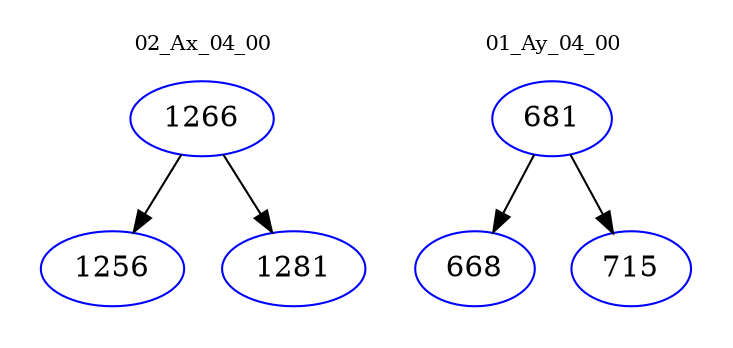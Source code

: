 digraph{
subgraph cluster_0 {
color = white
label = "02_Ax_04_00";
fontsize=10;
T0_1266 [label="1266", color="blue"]
T0_1266 -> T0_1256 [color="black"]
T0_1256 [label="1256", color="blue"]
T0_1266 -> T0_1281 [color="black"]
T0_1281 [label="1281", color="blue"]
}
subgraph cluster_1 {
color = white
label = "01_Ay_04_00";
fontsize=10;
T1_681 [label="681", color="blue"]
T1_681 -> T1_668 [color="black"]
T1_668 [label="668", color="blue"]
T1_681 -> T1_715 [color="black"]
T1_715 [label="715", color="blue"]
}
}
